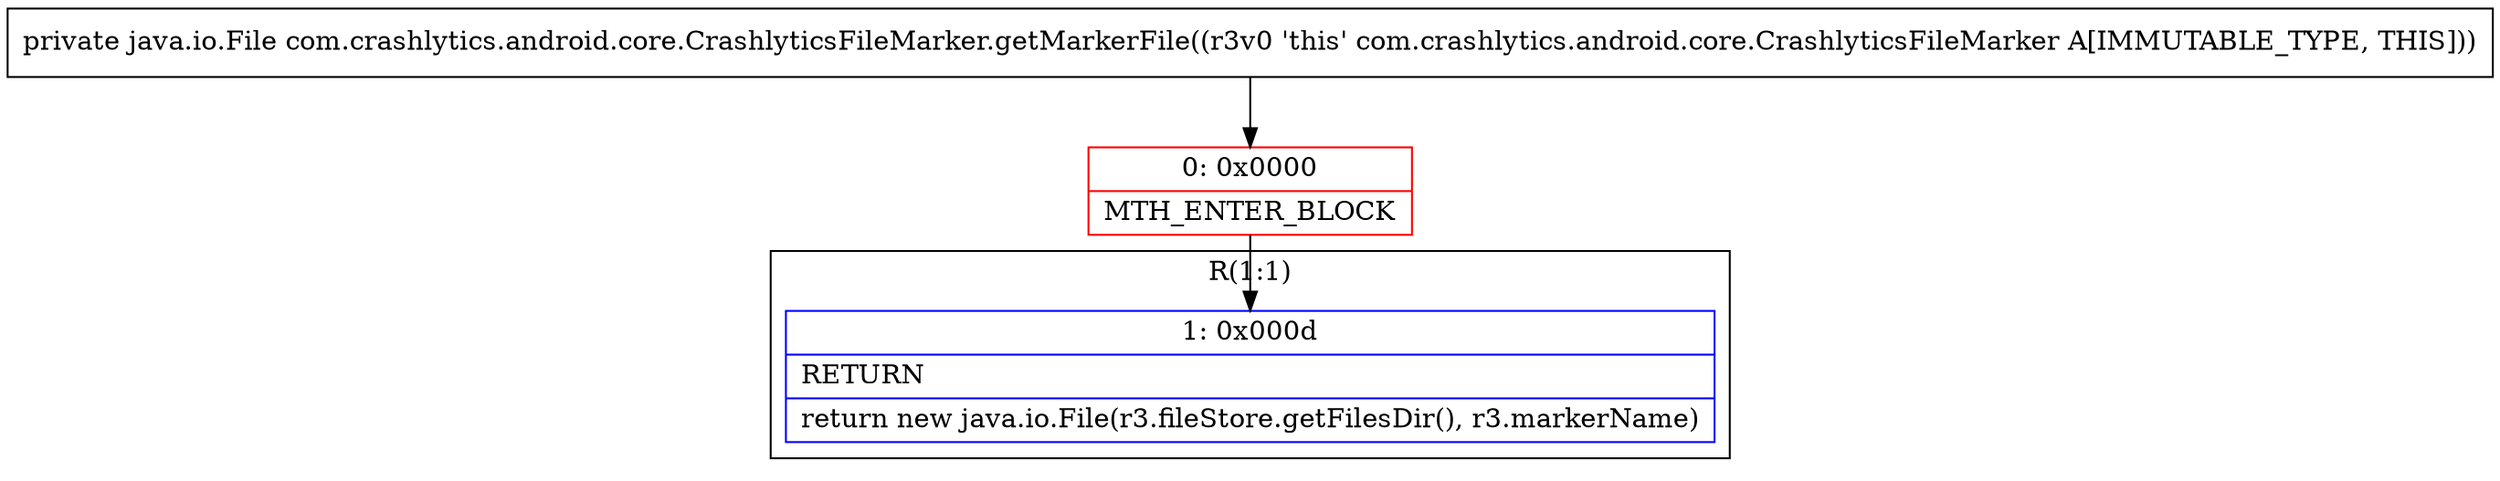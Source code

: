 digraph "CFG forcom.crashlytics.android.core.CrashlyticsFileMarker.getMarkerFile()Ljava\/io\/File;" {
subgraph cluster_Region_1539609858 {
label = "R(1:1)";
node [shape=record,color=blue];
Node_1 [shape=record,label="{1\:\ 0x000d|RETURN\l|return new java.io.File(r3.fileStore.getFilesDir(), r3.markerName)\l}"];
}
Node_0 [shape=record,color=red,label="{0\:\ 0x0000|MTH_ENTER_BLOCK\l}"];
MethodNode[shape=record,label="{private java.io.File com.crashlytics.android.core.CrashlyticsFileMarker.getMarkerFile((r3v0 'this' com.crashlytics.android.core.CrashlyticsFileMarker A[IMMUTABLE_TYPE, THIS])) }"];
MethodNode -> Node_0;
Node_0 -> Node_1;
}

